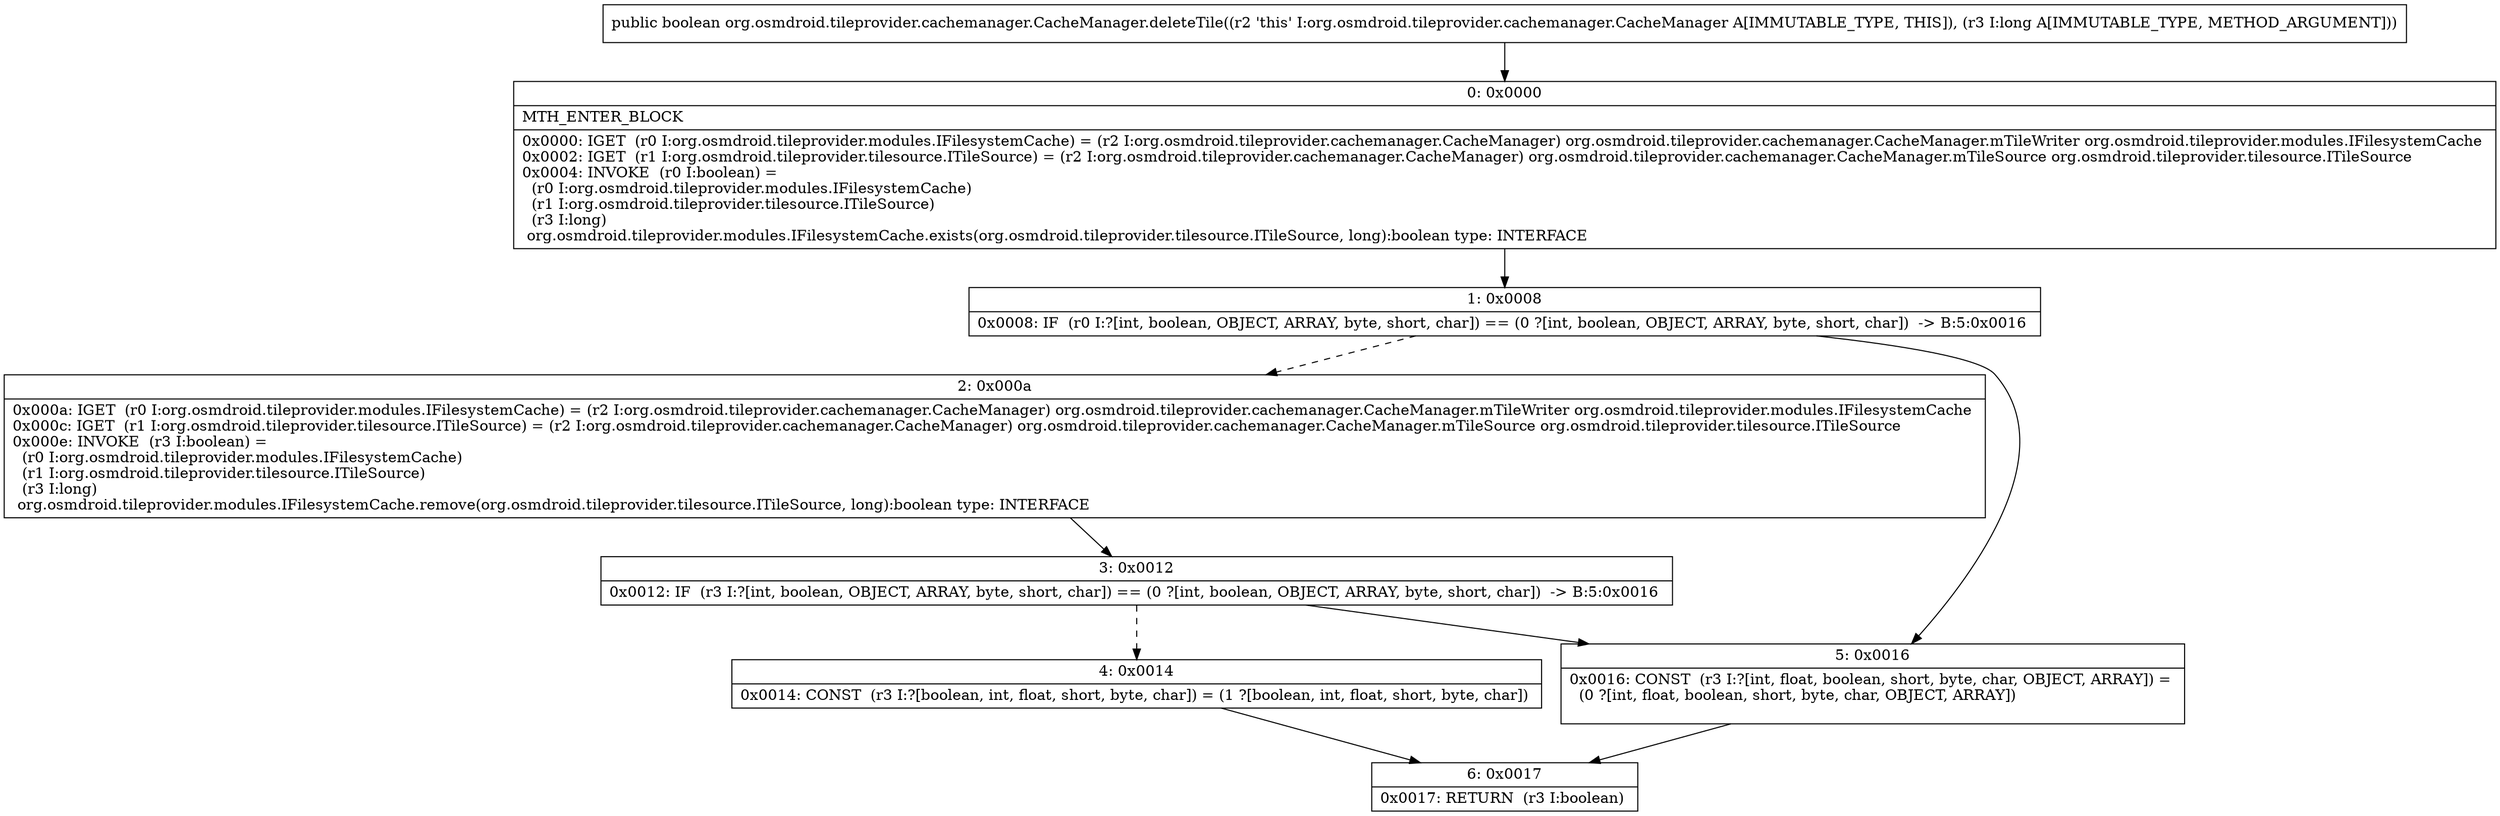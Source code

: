 digraph "CFG fororg.osmdroid.tileprovider.cachemanager.CacheManager.deleteTile(J)Z" {
Node_0 [shape=record,label="{0\:\ 0x0000|MTH_ENTER_BLOCK\l|0x0000: IGET  (r0 I:org.osmdroid.tileprovider.modules.IFilesystemCache) = (r2 I:org.osmdroid.tileprovider.cachemanager.CacheManager) org.osmdroid.tileprovider.cachemanager.CacheManager.mTileWriter org.osmdroid.tileprovider.modules.IFilesystemCache \l0x0002: IGET  (r1 I:org.osmdroid.tileprovider.tilesource.ITileSource) = (r2 I:org.osmdroid.tileprovider.cachemanager.CacheManager) org.osmdroid.tileprovider.cachemanager.CacheManager.mTileSource org.osmdroid.tileprovider.tilesource.ITileSource \l0x0004: INVOKE  (r0 I:boolean) = \l  (r0 I:org.osmdroid.tileprovider.modules.IFilesystemCache)\l  (r1 I:org.osmdroid.tileprovider.tilesource.ITileSource)\l  (r3 I:long)\l org.osmdroid.tileprovider.modules.IFilesystemCache.exists(org.osmdroid.tileprovider.tilesource.ITileSource, long):boolean type: INTERFACE \l}"];
Node_1 [shape=record,label="{1\:\ 0x0008|0x0008: IF  (r0 I:?[int, boolean, OBJECT, ARRAY, byte, short, char]) == (0 ?[int, boolean, OBJECT, ARRAY, byte, short, char])  \-\> B:5:0x0016 \l}"];
Node_2 [shape=record,label="{2\:\ 0x000a|0x000a: IGET  (r0 I:org.osmdroid.tileprovider.modules.IFilesystemCache) = (r2 I:org.osmdroid.tileprovider.cachemanager.CacheManager) org.osmdroid.tileprovider.cachemanager.CacheManager.mTileWriter org.osmdroid.tileprovider.modules.IFilesystemCache \l0x000c: IGET  (r1 I:org.osmdroid.tileprovider.tilesource.ITileSource) = (r2 I:org.osmdroid.tileprovider.cachemanager.CacheManager) org.osmdroid.tileprovider.cachemanager.CacheManager.mTileSource org.osmdroid.tileprovider.tilesource.ITileSource \l0x000e: INVOKE  (r3 I:boolean) = \l  (r0 I:org.osmdroid.tileprovider.modules.IFilesystemCache)\l  (r1 I:org.osmdroid.tileprovider.tilesource.ITileSource)\l  (r3 I:long)\l org.osmdroid.tileprovider.modules.IFilesystemCache.remove(org.osmdroid.tileprovider.tilesource.ITileSource, long):boolean type: INTERFACE \l}"];
Node_3 [shape=record,label="{3\:\ 0x0012|0x0012: IF  (r3 I:?[int, boolean, OBJECT, ARRAY, byte, short, char]) == (0 ?[int, boolean, OBJECT, ARRAY, byte, short, char])  \-\> B:5:0x0016 \l}"];
Node_4 [shape=record,label="{4\:\ 0x0014|0x0014: CONST  (r3 I:?[boolean, int, float, short, byte, char]) = (1 ?[boolean, int, float, short, byte, char]) \l}"];
Node_5 [shape=record,label="{5\:\ 0x0016|0x0016: CONST  (r3 I:?[int, float, boolean, short, byte, char, OBJECT, ARRAY]) = \l  (0 ?[int, float, boolean, short, byte, char, OBJECT, ARRAY])\l \l}"];
Node_6 [shape=record,label="{6\:\ 0x0017|0x0017: RETURN  (r3 I:boolean) \l}"];
MethodNode[shape=record,label="{public boolean org.osmdroid.tileprovider.cachemanager.CacheManager.deleteTile((r2 'this' I:org.osmdroid.tileprovider.cachemanager.CacheManager A[IMMUTABLE_TYPE, THIS]), (r3 I:long A[IMMUTABLE_TYPE, METHOD_ARGUMENT])) }"];
MethodNode -> Node_0;
Node_0 -> Node_1;
Node_1 -> Node_2[style=dashed];
Node_1 -> Node_5;
Node_2 -> Node_3;
Node_3 -> Node_4[style=dashed];
Node_3 -> Node_5;
Node_4 -> Node_6;
Node_5 -> Node_6;
}

